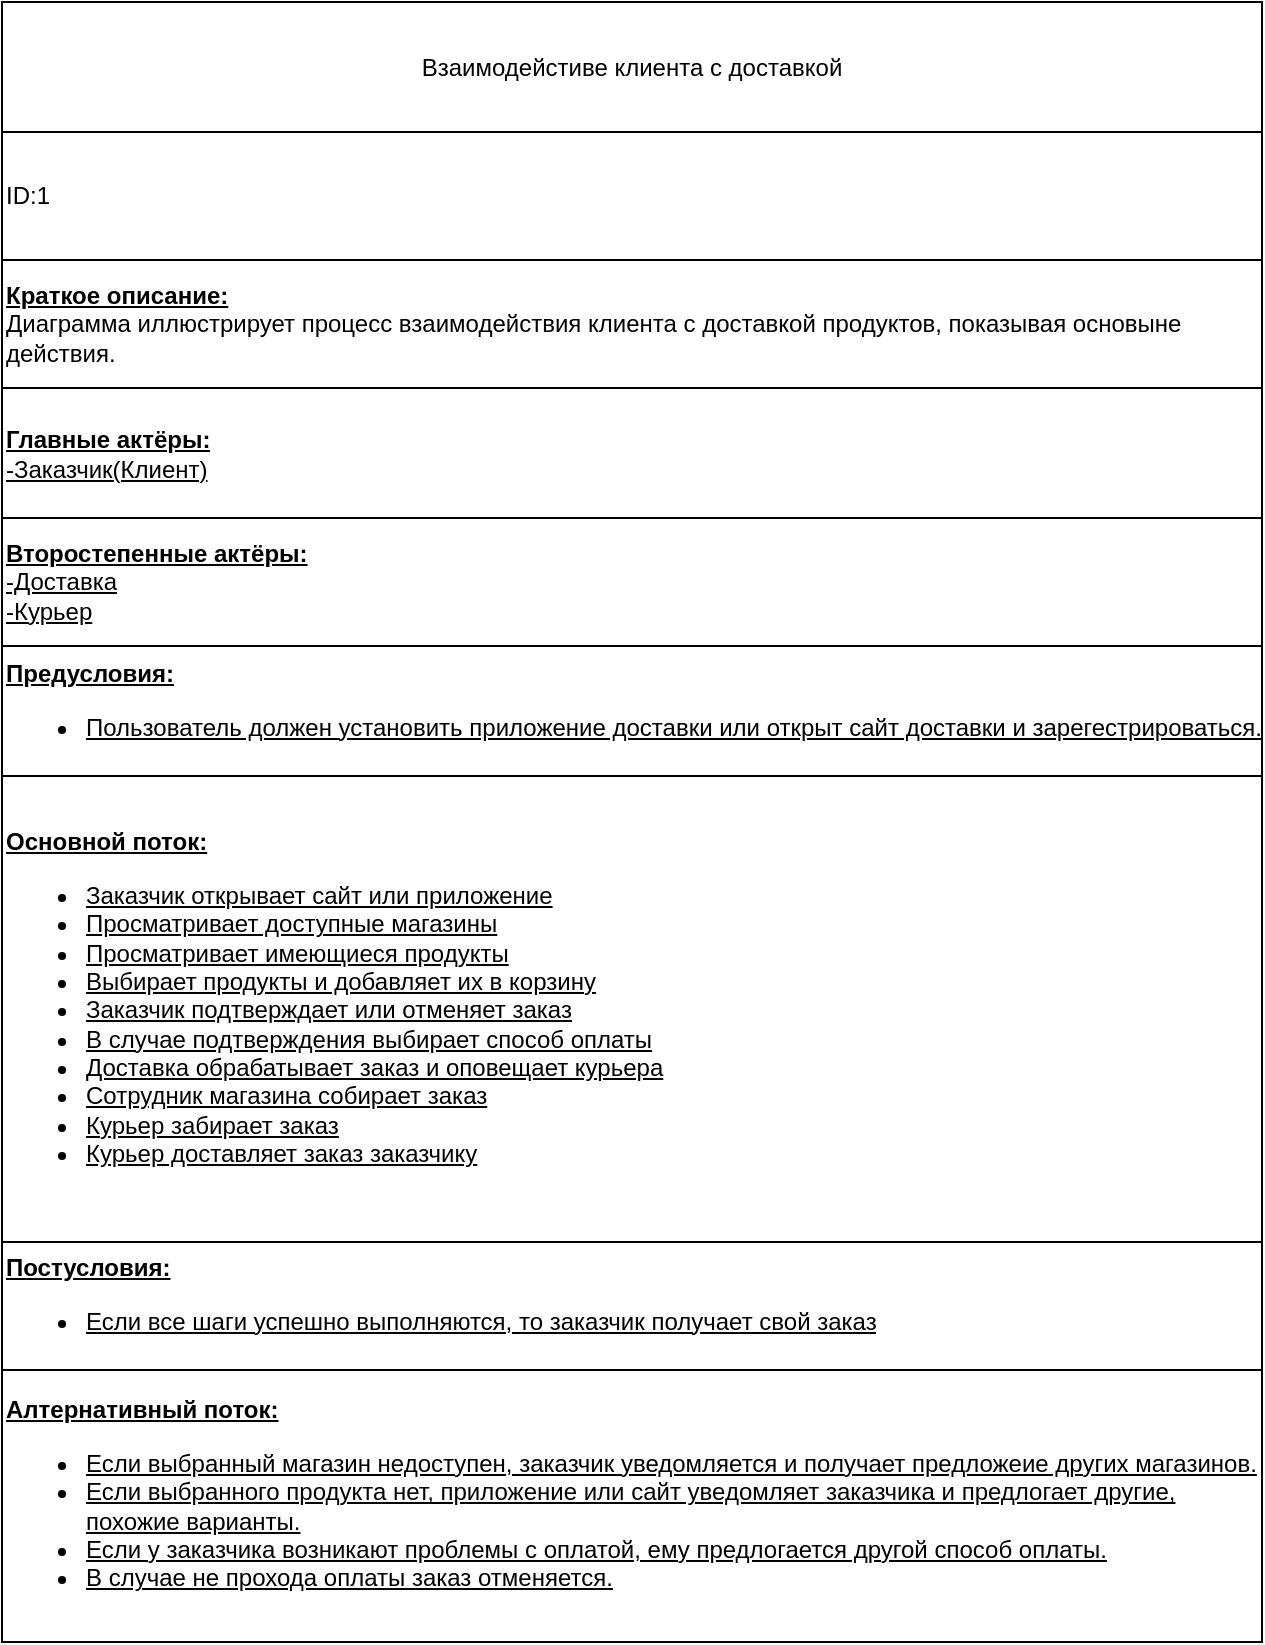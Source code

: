 <mxfile version="24.7.8">
  <diagram name="Страница — 1" id="_0ywGbfSmmxVeIDnBZbz">
    <mxGraphModel dx="472" dy="827" grid="1" gridSize="10" guides="1" tooltips="1" connect="1" arrows="1" fold="1" page="1" pageScale="1" pageWidth="827" pageHeight="1169" math="0" shadow="0">
      <root>
        <mxCell id="0" />
        <mxCell id="1" parent="0" />
        <mxCell id="LD3THkzcmjmdP_G8iB0D-92" value="" style="shape=table;startSize=0;container=1;collapsible=0;childLayout=tableLayout;" vertex="1" parent="1">
          <mxGeometry x="20" y="20" width="630" height="820" as="geometry" />
        </mxCell>
        <mxCell id="LD3THkzcmjmdP_G8iB0D-93" value="" style="shape=tableRow;horizontal=0;startSize=0;swimlaneHead=0;swimlaneBody=0;strokeColor=inherit;top=0;left=0;bottom=0;right=0;collapsible=0;dropTarget=0;fillColor=none;points=[[0,0.5],[1,0.5]];portConstraint=eastwest;" vertex="1" parent="LD3THkzcmjmdP_G8iB0D-92">
          <mxGeometry width="630" height="65" as="geometry" />
        </mxCell>
        <mxCell id="LD3THkzcmjmdP_G8iB0D-94" value="Взаимодейстиве клиента с доставкой" style="shape=partialRectangle;html=1;whiteSpace=wrap;connectable=0;strokeColor=inherit;overflow=hidden;fillColor=none;top=0;left=0;bottom=0;right=0;pointerEvents=1;" vertex="1" parent="LD3THkzcmjmdP_G8iB0D-93">
          <mxGeometry width="630" height="65" as="geometry">
            <mxRectangle width="630" height="65" as="alternateBounds" />
          </mxGeometry>
        </mxCell>
        <mxCell id="LD3THkzcmjmdP_G8iB0D-95" value="" style="shape=tableRow;horizontal=0;startSize=0;swimlaneHead=0;swimlaneBody=0;strokeColor=inherit;top=0;left=0;bottom=0;right=0;collapsible=0;dropTarget=0;fillColor=none;points=[[0,0.5],[1,0.5]];portConstraint=eastwest;" vertex="1" parent="LD3THkzcmjmdP_G8iB0D-92">
          <mxGeometry y="65" width="630" height="64" as="geometry" />
        </mxCell>
        <mxCell id="LD3THkzcmjmdP_G8iB0D-96" value="ID:1" style="shape=partialRectangle;html=1;whiteSpace=wrap;connectable=0;strokeColor=inherit;overflow=hidden;fillColor=none;top=0;left=0;bottom=0;right=0;pointerEvents=1;align=left;" vertex="1" parent="LD3THkzcmjmdP_G8iB0D-95">
          <mxGeometry width="630" height="64" as="geometry">
            <mxRectangle width="630" height="64" as="alternateBounds" />
          </mxGeometry>
        </mxCell>
        <mxCell id="LD3THkzcmjmdP_G8iB0D-97" value="" style="shape=tableRow;horizontal=0;startSize=0;swimlaneHead=0;swimlaneBody=0;strokeColor=inherit;top=0;left=0;bottom=0;right=0;collapsible=0;dropTarget=0;fillColor=none;points=[[0,0.5],[1,0.5]];portConstraint=eastwest;fontStyle=0;align=left;" vertex="1" parent="LD3THkzcmjmdP_G8iB0D-92">
          <mxGeometry y="129" width="630" height="64" as="geometry" />
        </mxCell>
        <mxCell id="LD3THkzcmjmdP_G8iB0D-98" value="&lt;u&gt;&lt;b&gt;Краткое описание:&lt;/b&gt;&lt;/u&gt;&lt;div&gt;Диаграмма иллюстрирует процесс взаимодействия клиента с доставкой продуктов, показывая основыне действия.&amp;nbsp;&lt;/div&gt;" style="shape=partialRectangle;html=1;whiteSpace=wrap;connectable=0;strokeColor=inherit;overflow=hidden;fillColor=none;top=0;left=0;bottom=0;right=0;pointerEvents=1;align=left;" vertex="1" parent="LD3THkzcmjmdP_G8iB0D-97">
          <mxGeometry width="630" height="64" as="geometry">
            <mxRectangle width="630" height="64" as="alternateBounds" />
          </mxGeometry>
        </mxCell>
        <mxCell id="LD3THkzcmjmdP_G8iB0D-99" value="" style="shape=tableRow;horizontal=0;startSize=0;swimlaneHead=0;swimlaneBody=0;strokeColor=inherit;top=0;left=0;bottom=0;right=0;collapsible=0;dropTarget=0;fillColor=none;points=[[0,0.5],[1,0.5]];portConstraint=eastwest;" vertex="1" parent="LD3THkzcmjmdP_G8iB0D-92">
          <mxGeometry y="193" width="630" height="65" as="geometry" />
        </mxCell>
        <mxCell id="LD3THkzcmjmdP_G8iB0D-100" value="Главные актёры:&lt;div&gt;&lt;span style=&quot;font-weight: normal;&quot;&gt;-Заказчик(Клиент)&lt;/span&gt;&lt;/div&gt;" style="shape=partialRectangle;html=1;whiteSpace=wrap;connectable=0;strokeColor=inherit;overflow=hidden;fillColor=none;top=0;left=0;bottom=0;right=0;pointerEvents=1;align=left;fontStyle=5" vertex="1" parent="LD3THkzcmjmdP_G8iB0D-99">
          <mxGeometry width="630" height="65" as="geometry">
            <mxRectangle width="630" height="65" as="alternateBounds" />
          </mxGeometry>
        </mxCell>
        <mxCell id="LD3THkzcmjmdP_G8iB0D-101" value="" style="shape=tableRow;horizontal=0;startSize=0;swimlaneHead=0;swimlaneBody=0;strokeColor=inherit;top=0;left=0;bottom=0;right=0;collapsible=0;dropTarget=0;fillColor=none;points=[[0,0.5],[1,0.5]];portConstraint=eastwest;fontStyle=0" vertex="1" parent="LD3THkzcmjmdP_G8iB0D-92">
          <mxGeometry y="258" width="630" height="64" as="geometry" />
        </mxCell>
        <mxCell id="LD3THkzcmjmdP_G8iB0D-102" value="Второстепенные актёры:&lt;div&gt;&lt;span style=&quot;font-weight: normal;&quot;&gt;-Доставка&lt;/span&gt;&lt;/div&gt;&lt;div&gt;&lt;span style=&quot;font-weight: normal;&quot;&gt;-Курьер&lt;/span&gt;&lt;/div&gt;" style="shape=partialRectangle;html=1;whiteSpace=wrap;connectable=0;strokeColor=inherit;overflow=hidden;fillColor=none;top=0;left=0;bottom=0;right=0;pointerEvents=1;align=left;fontStyle=5" vertex="1" parent="LD3THkzcmjmdP_G8iB0D-101">
          <mxGeometry width="630" height="64" as="geometry">
            <mxRectangle width="630" height="64" as="alternateBounds" />
          </mxGeometry>
        </mxCell>
        <mxCell id="LD3THkzcmjmdP_G8iB0D-103" value="" style="shape=tableRow;horizontal=0;startSize=0;swimlaneHead=0;swimlaneBody=0;strokeColor=inherit;top=0;left=0;bottom=0;right=0;collapsible=0;dropTarget=0;fillColor=none;points=[[0,0.5],[1,0.5]];portConstraint=eastwest;" vertex="1" parent="LD3THkzcmjmdP_G8iB0D-92">
          <mxGeometry y="322" width="630" height="65" as="geometry" />
        </mxCell>
        <mxCell id="LD3THkzcmjmdP_G8iB0D-104" value="Предусловия:&lt;div&gt;&lt;ul&gt;&lt;li&gt;&lt;span style=&quot;font-weight: normal;&quot;&gt;Пользователь должен установить приложение доставки или открыт сайт доставки и зарегестрироваться.&lt;/span&gt;&lt;/li&gt;&lt;/ul&gt;&lt;/div&gt;" style="shape=partialRectangle;html=1;whiteSpace=wrap;connectable=0;strokeColor=inherit;overflow=hidden;fillColor=none;top=0;left=0;bottom=0;right=0;pointerEvents=1;align=left;fontStyle=5" vertex="1" parent="LD3THkzcmjmdP_G8iB0D-103">
          <mxGeometry width="630" height="65" as="geometry">
            <mxRectangle width="630" height="65" as="alternateBounds" />
          </mxGeometry>
        </mxCell>
        <mxCell id="LD3THkzcmjmdP_G8iB0D-105" value="" style="shape=tableRow;horizontal=0;startSize=0;swimlaneHead=0;swimlaneBody=0;strokeColor=inherit;top=0;left=0;bottom=0;right=0;collapsible=0;dropTarget=0;fillColor=none;points=[[0,0.5],[1,0.5]];portConstraint=eastwest;" vertex="1" parent="LD3THkzcmjmdP_G8iB0D-92">
          <mxGeometry y="387" width="630" height="233" as="geometry" />
        </mxCell>
        <mxCell id="LD3THkzcmjmdP_G8iB0D-106" value="Основной поток:&lt;div&gt;&lt;ul&gt;&lt;li&gt;&lt;span style=&quot;font-weight: 400;&quot;&gt;Заказчик открывает сайт или приложение&lt;/span&gt;&lt;/li&gt;&lt;li&gt;&lt;span style=&quot;font-weight: 400;&quot;&gt;Просматривает доступные магазины&lt;/span&gt;&lt;/li&gt;&lt;li&gt;&lt;span style=&quot;font-weight: 400;&quot;&gt;Просматривает имеющиеся продукты&lt;/span&gt;&lt;/li&gt;&lt;li&gt;&lt;span style=&quot;font-weight: 400;&quot;&gt;Выбирает продукты и добавляет их в корзину&lt;/span&gt;&lt;/li&gt;&lt;li&gt;&lt;span style=&quot;font-weight: 400;&quot;&gt;Заказчик подтверждает или отменяет заказ&lt;/span&gt;&lt;/li&gt;&lt;li&gt;&lt;span style=&quot;font-weight: 400;&quot;&gt;В случае подтверждения выбирает способ оплаты&lt;/span&gt;&lt;/li&gt;&lt;li&gt;&lt;span style=&quot;font-weight: 400;&quot;&gt;Доставка обрабатывает заказ и оповещает курьера&lt;/span&gt;&lt;/li&gt;&lt;li&gt;&lt;span style=&quot;font-weight: 400;&quot;&gt;Сотрудник магазина собирает заказ&lt;/span&gt;&lt;/li&gt;&lt;li&gt;&lt;span style=&quot;font-weight: 400;&quot;&gt;Курьер забирает заказ&lt;/span&gt;&lt;/li&gt;&lt;li&gt;&lt;span style=&quot;font-weight: 400;&quot;&gt;Курьер доставляет заказ заказчику&lt;/span&gt;&lt;/li&gt;&lt;/ul&gt;&lt;/div&gt;" style="shape=partialRectangle;html=1;whiteSpace=wrap;connectable=0;strokeColor=inherit;overflow=hidden;fillColor=none;top=0;left=0;bottom=0;right=0;pointerEvents=1;align=left;fontStyle=5" vertex="1" parent="LD3THkzcmjmdP_G8iB0D-105">
          <mxGeometry width="630" height="233" as="geometry">
            <mxRectangle width="630" height="233" as="alternateBounds" />
          </mxGeometry>
        </mxCell>
        <mxCell id="LD3THkzcmjmdP_G8iB0D-107" value="" style="shape=tableRow;horizontal=0;startSize=0;swimlaneHead=0;swimlaneBody=0;strokeColor=inherit;top=0;left=0;bottom=0;right=0;collapsible=0;dropTarget=0;fillColor=none;points=[[0,0.5],[1,0.5]];portConstraint=eastwest;" vertex="1" parent="LD3THkzcmjmdP_G8iB0D-92">
          <mxGeometry y="620" width="630" height="64" as="geometry" />
        </mxCell>
        <mxCell id="LD3THkzcmjmdP_G8iB0D-108" value="Постусловия:&lt;div&gt;&lt;ul&gt;&lt;li&gt;&lt;span style=&quot;font-weight: normal;&quot;&gt;Если все шаги успешно выполняются, то заказчик получает свой заказ&lt;/span&gt;&lt;/li&gt;&lt;/ul&gt;&lt;/div&gt;" style="shape=partialRectangle;html=1;whiteSpace=wrap;connectable=0;strokeColor=inherit;overflow=hidden;fillColor=none;top=0;left=0;bottom=0;right=0;pointerEvents=1;align=left;fontStyle=5" vertex="1" parent="LD3THkzcmjmdP_G8iB0D-107">
          <mxGeometry width="630" height="64" as="geometry">
            <mxRectangle width="630" height="64" as="alternateBounds" />
          </mxGeometry>
        </mxCell>
        <mxCell id="LD3THkzcmjmdP_G8iB0D-109" value="" style="shape=tableRow;horizontal=0;startSize=0;swimlaneHead=0;swimlaneBody=0;strokeColor=inherit;top=0;left=0;bottom=0;right=0;collapsible=0;dropTarget=0;fillColor=none;points=[[0,0.5],[1,0.5]];portConstraint=eastwest;" vertex="1" parent="LD3THkzcmjmdP_G8iB0D-92">
          <mxGeometry y="684" width="630" height="136" as="geometry" />
        </mxCell>
        <mxCell id="LD3THkzcmjmdP_G8iB0D-110" value="Алтернативный поток:&lt;div&gt;&lt;ul&gt;&lt;li&gt;&lt;span style=&quot;font-weight: normal;&quot;&gt;Если выбранный магазин недоступен, заказчик уведомляется и получает предложеие других магазинов.&lt;/span&gt;&lt;/li&gt;&lt;li&gt;&lt;span style=&quot;font-weight: normal;&quot;&gt;Если выбранного продукта нет, приложение или сайт уведомляет заказчика и предлогает другие, похожие варианты.&lt;/span&gt;&lt;/li&gt;&lt;li&gt;&lt;span style=&quot;font-weight: normal;&quot;&gt;Если у заказчика возникают проблемы с оплатой, ему предлогается другой способ оплаты.&lt;/span&gt;&lt;/li&gt;&lt;li&gt;&lt;span style=&quot;font-weight: normal;&quot;&gt;В случае не прохода оплаты заказ отменяется.&lt;/span&gt;&lt;/li&gt;&lt;/ul&gt;&lt;/div&gt;" style="shape=partialRectangle;html=1;whiteSpace=wrap;connectable=0;strokeColor=inherit;overflow=hidden;fillColor=none;top=0;left=0;bottom=0;right=0;pointerEvents=1;align=left;fontStyle=5" vertex="1" parent="LD3THkzcmjmdP_G8iB0D-109">
          <mxGeometry width="630" height="136" as="geometry">
            <mxRectangle width="630" height="136" as="alternateBounds" />
          </mxGeometry>
        </mxCell>
      </root>
    </mxGraphModel>
  </diagram>
</mxfile>
